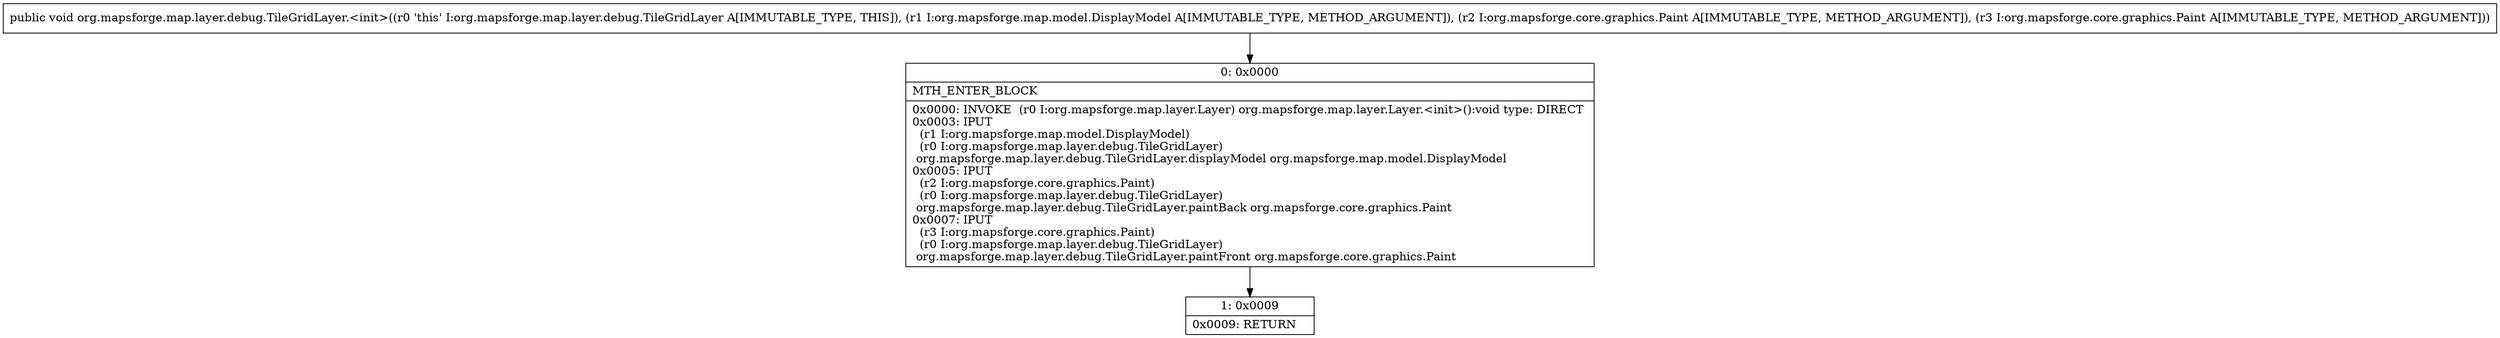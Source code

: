 digraph "CFG fororg.mapsforge.map.layer.debug.TileGridLayer.\<init\>(Lorg\/mapsforge\/map\/model\/DisplayModel;Lorg\/mapsforge\/core\/graphics\/Paint;Lorg\/mapsforge\/core\/graphics\/Paint;)V" {
Node_0 [shape=record,label="{0\:\ 0x0000|MTH_ENTER_BLOCK\l|0x0000: INVOKE  (r0 I:org.mapsforge.map.layer.Layer) org.mapsforge.map.layer.Layer.\<init\>():void type: DIRECT \l0x0003: IPUT  \l  (r1 I:org.mapsforge.map.model.DisplayModel)\l  (r0 I:org.mapsforge.map.layer.debug.TileGridLayer)\l org.mapsforge.map.layer.debug.TileGridLayer.displayModel org.mapsforge.map.model.DisplayModel \l0x0005: IPUT  \l  (r2 I:org.mapsforge.core.graphics.Paint)\l  (r0 I:org.mapsforge.map.layer.debug.TileGridLayer)\l org.mapsforge.map.layer.debug.TileGridLayer.paintBack org.mapsforge.core.graphics.Paint \l0x0007: IPUT  \l  (r3 I:org.mapsforge.core.graphics.Paint)\l  (r0 I:org.mapsforge.map.layer.debug.TileGridLayer)\l org.mapsforge.map.layer.debug.TileGridLayer.paintFront org.mapsforge.core.graphics.Paint \l}"];
Node_1 [shape=record,label="{1\:\ 0x0009|0x0009: RETURN   \l}"];
MethodNode[shape=record,label="{public void org.mapsforge.map.layer.debug.TileGridLayer.\<init\>((r0 'this' I:org.mapsforge.map.layer.debug.TileGridLayer A[IMMUTABLE_TYPE, THIS]), (r1 I:org.mapsforge.map.model.DisplayModel A[IMMUTABLE_TYPE, METHOD_ARGUMENT]), (r2 I:org.mapsforge.core.graphics.Paint A[IMMUTABLE_TYPE, METHOD_ARGUMENT]), (r3 I:org.mapsforge.core.graphics.Paint A[IMMUTABLE_TYPE, METHOD_ARGUMENT])) }"];
MethodNode -> Node_0;
Node_0 -> Node_1;
}

